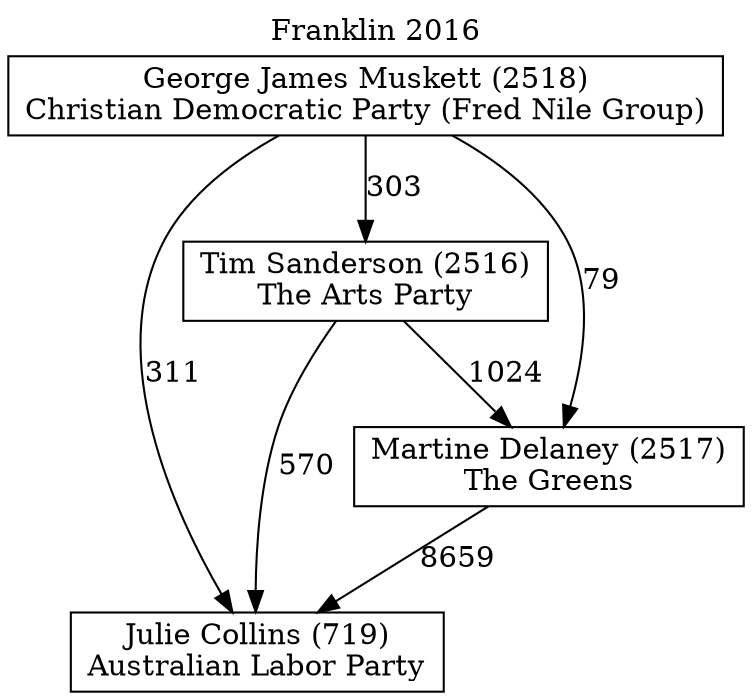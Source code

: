 // House preference flow
digraph "Julie Collins (719)_Franklin_2016" {
	graph [label="Franklin 2016" labelloc=t mclimit=10]
	node [shape=box]
	"Tim Sanderson (2516)" [label="Tim Sanderson (2516)
The Arts Party"]
	"Julie Collins (719)" [label="Julie Collins (719)
Australian Labor Party"]
	"George James Muskett (2518)" [label="George James Muskett (2518)
Christian Democratic Party (Fred Nile Group)"]
	"Martine Delaney (2517)" [label="Martine Delaney (2517)
The Greens"]
	"George James Muskett (2518)" -> "Julie Collins (719)" [label=311]
	"George James Muskett (2518)" -> "Martine Delaney (2517)" [label=79]
	"Tim Sanderson (2516)" -> "Martine Delaney (2517)" [label=1024]
	"Tim Sanderson (2516)" -> "Julie Collins (719)" [label=570]
	"Martine Delaney (2517)" -> "Julie Collins (719)" [label=8659]
	"George James Muskett (2518)" -> "Tim Sanderson (2516)" [label=303]
}
